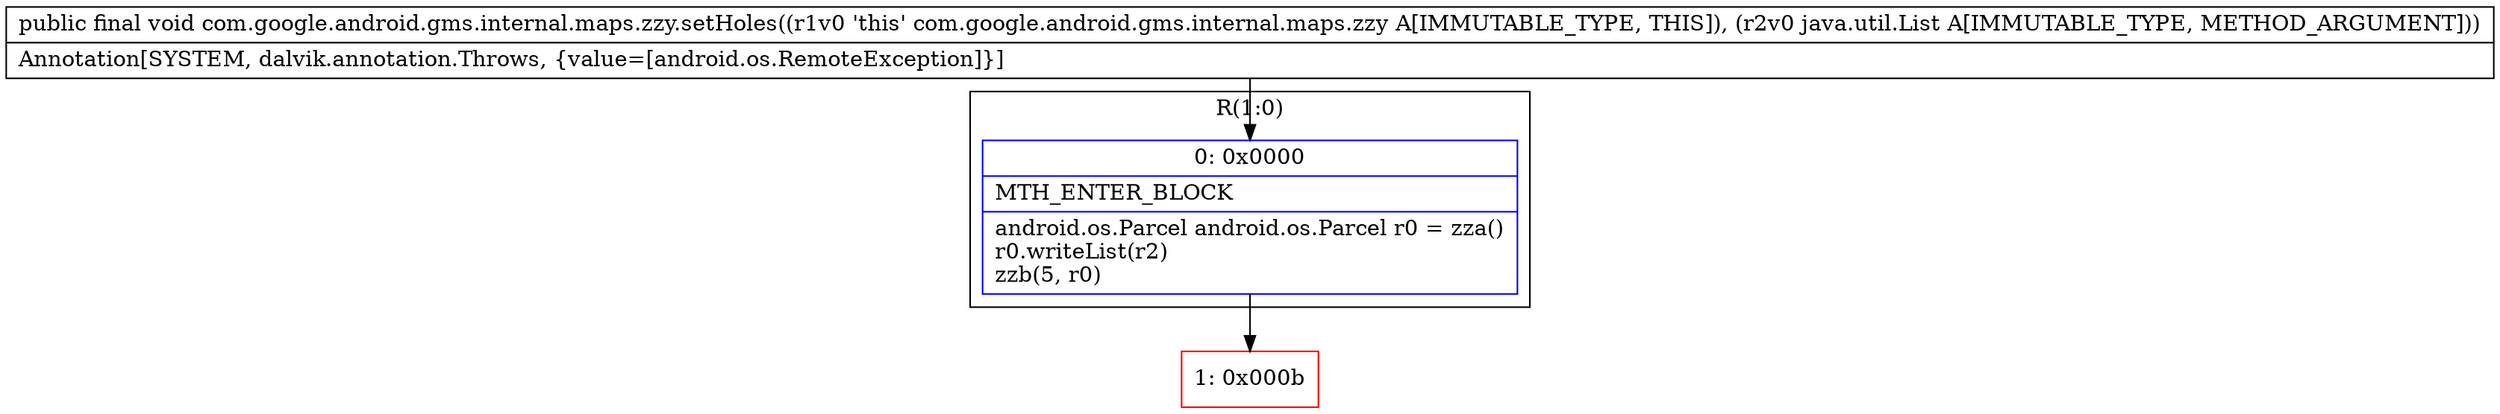 digraph "CFG forcom.google.android.gms.internal.maps.zzy.setHoles(Ljava\/util\/List;)V" {
subgraph cluster_Region_189323793 {
label = "R(1:0)";
node [shape=record,color=blue];
Node_0 [shape=record,label="{0\:\ 0x0000|MTH_ENTER_BLOCK\l|android.os.Parcel android.os.Parcel r0 = zza()\lr0.writeList(r2)\lzzb(5, r0)\l}"];
}
Node_1 [shape=record,color=red,label="{1\:\ 0x000b}"];
MethodNode[shape=record,label="{public final void com.google.android.gms.internal.maps.zzy.setHoles((r1v0 'this' com.google.android.gms.internal.maps.zzy A[IMMUTABLE_TYPE, THIS]), (r2v0 java.util.List A[IMMUTABLE_TYPE, METHOD_ARGUMENT]))  | Annotation[SYSTEM, dalvik.annotation.Throws, \{value=[android.os.RemoteException]\}]\l}"];
MethodNode -> Node_0;
Node_0 -> Node_1;
}

